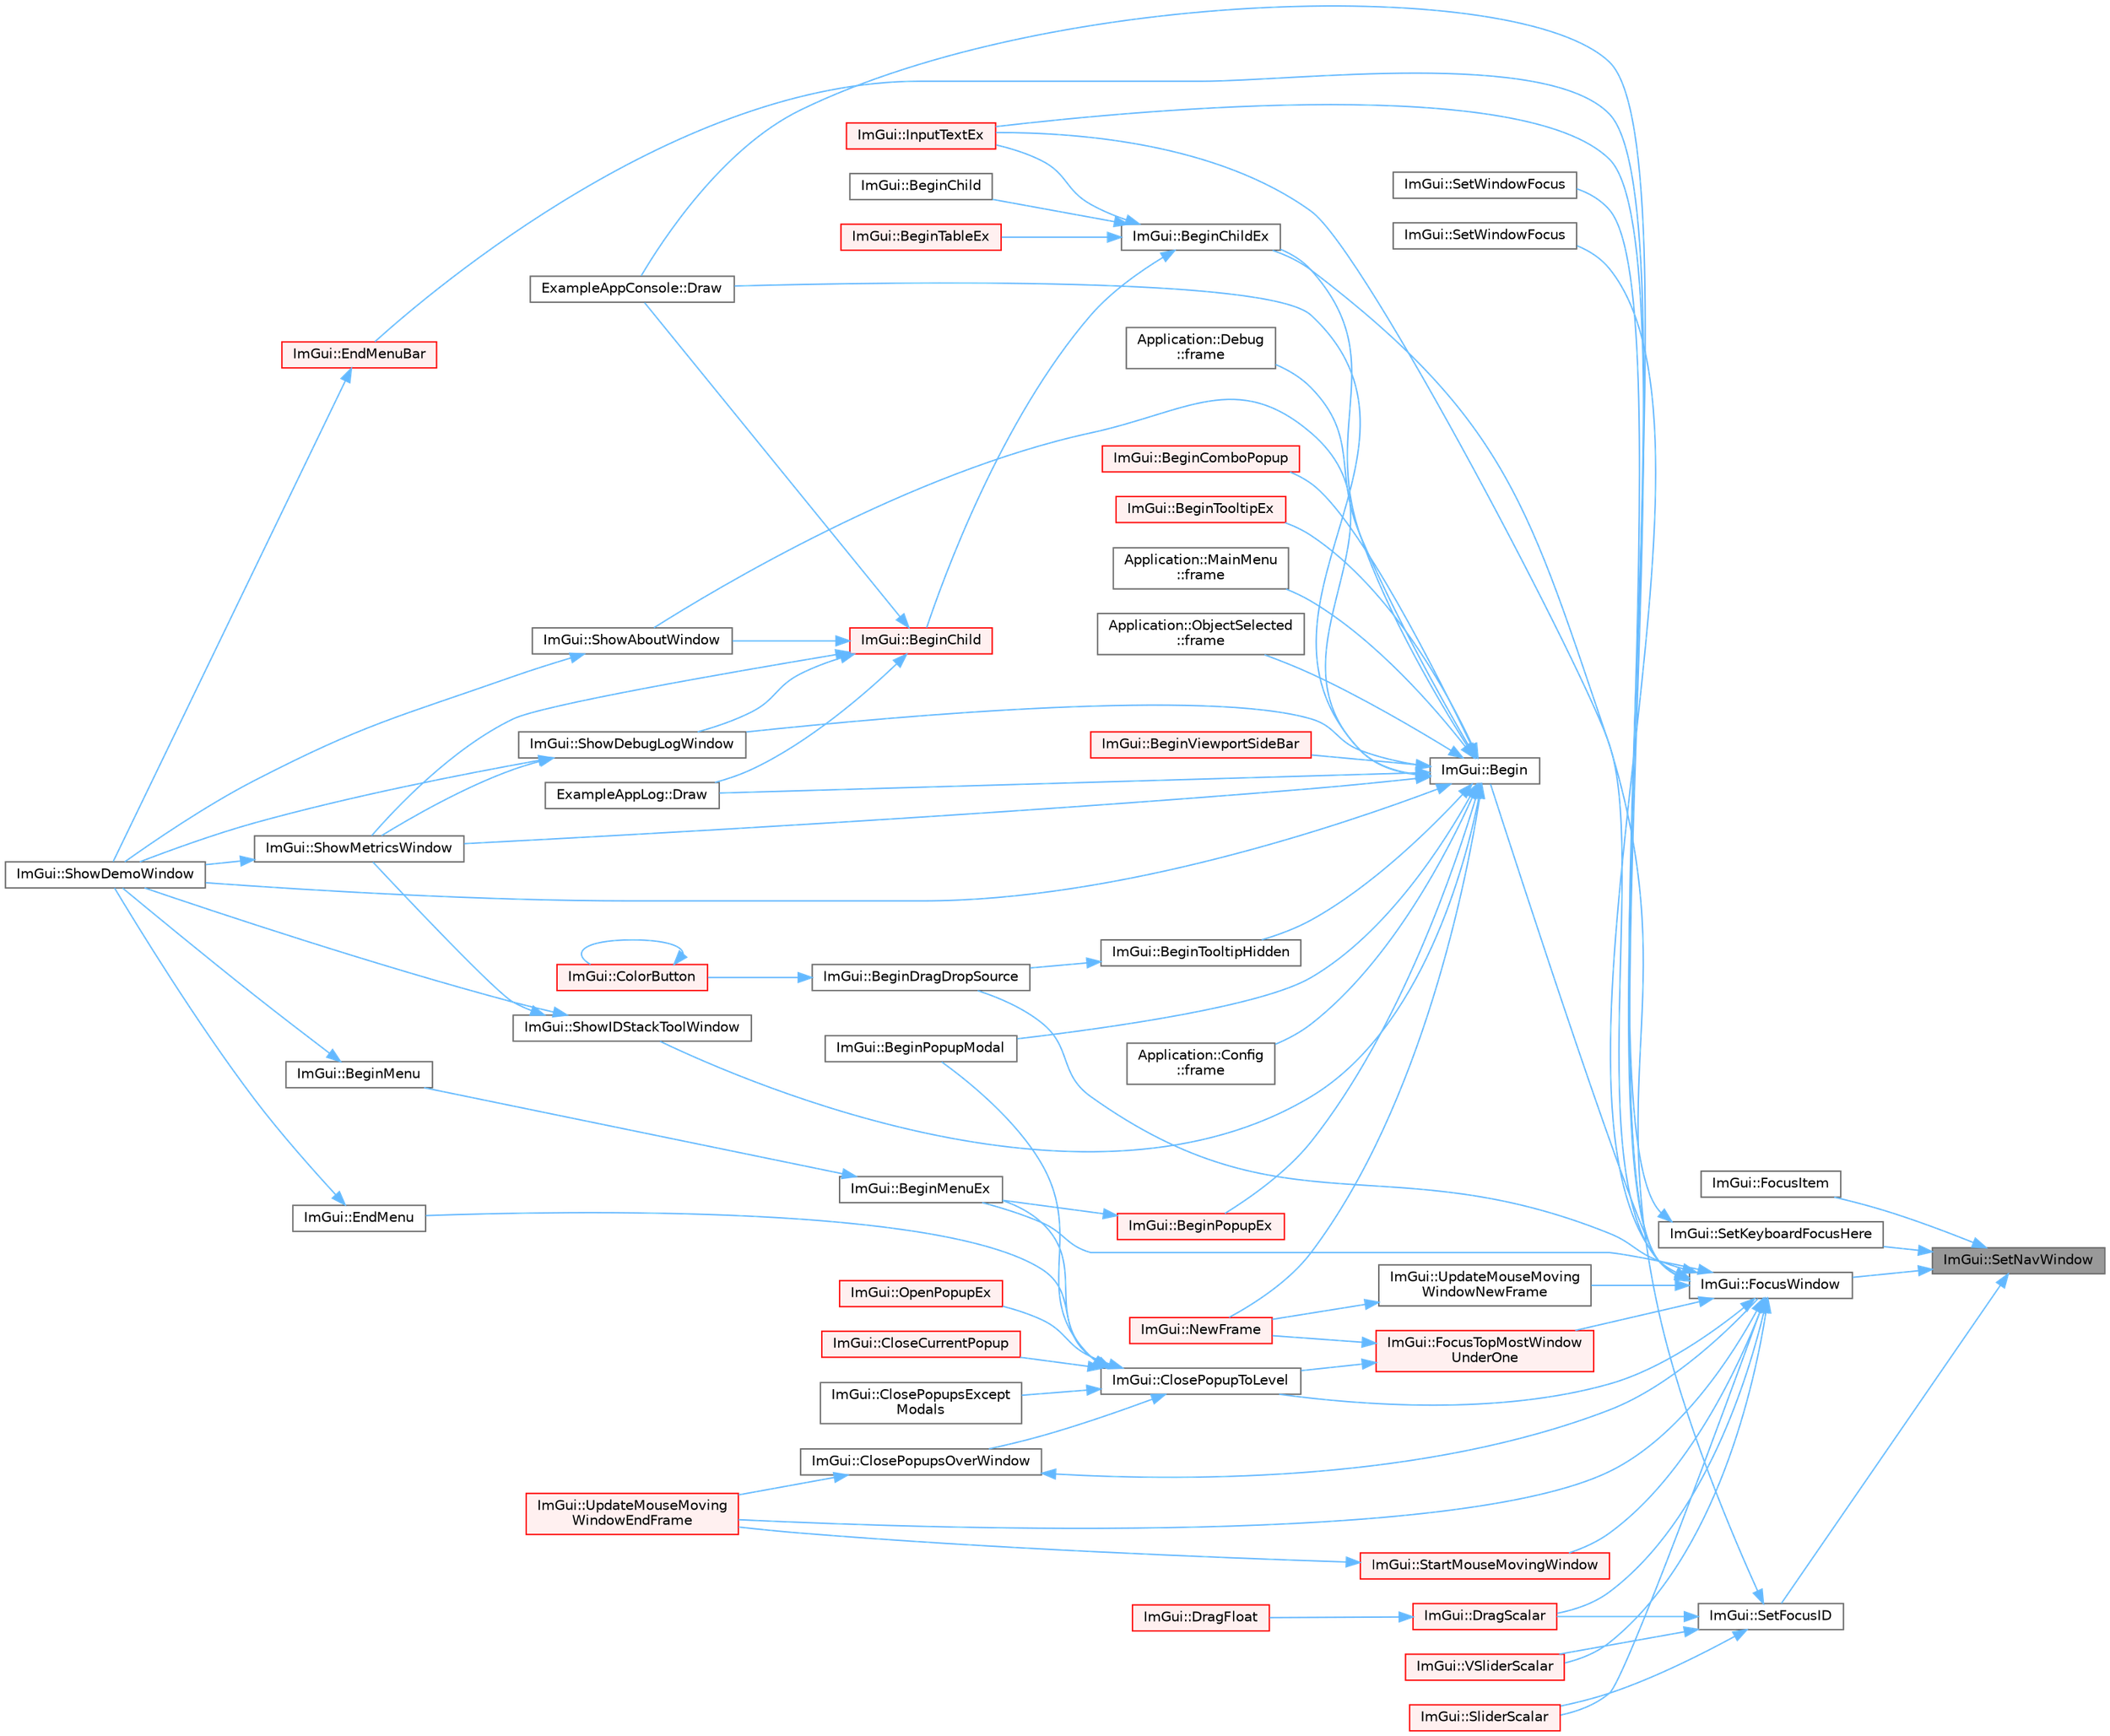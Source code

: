 digraph "ImGui::SetNavWindow"
{
 // LATEX_PDF_SIZE
  bgcolor="transparent";
  edge [fontname=Helvetica,fontsize=10,labelfontname=Helvetica,labelfontsize=10];
  node [fontname=Helvetica,fontsize=10,shape=box,height=0.2,width=0.4];
  rankdir="RL";
  Node1 [id="Node000001",label="ImGui::SetNavWindow",height=0.2,width=0.4,color="gray40", fillcolor="grey60", style="filled", fontcolor="black",tooltip=" "];
  Node1 -> Node2 [id="edge1_Node000001_Node000002",dir="back",color="steelblue1",style="solid",tooltip=" "];
  Node2 [id="Node000002",label="ImGui::FocusItem",height=0.2,width=0.4,color="grey40", fillcolor="white", style="filled",URL="$namespace_im_gui.html#ad2df2e91500b9ebd279b825684750bb5",tooltip=" "];
  Node1 -> Node3 [id="edge2_Node000001_Node000003",dir="back",color="steelblue1",style="solid",tooltip=" "];
  Node3 [id="Node000003",label="ImGui::FocusWindow",height=0.2,width=0.4,color="grey40", fillcolor="white", style="filled",URL="$namespace_im_gui.html#a27aa6f2f3aa11778c6d023b1b223f262",tooltip=" "];
  Node3 -> Node4 [id="edge3_Node000003_Node000004",dir="back",color="steelblue1",style="solid",tooltip=" "];
  Node4 [id="Node000004",label="ImGui::Begin",height=0.2,width=0.4,color="grey40", fillcolor="white", style="filled",URL="$namespace_im_gui.html#a581e58db0bc930bafa4a5d23093a2b99",tooltip=" "];
  Node4 -> Node5 [id="edge4_Node000004_Node000005",dir="back",color="steelblue1",style="solid",tooltip=" "];
  Node5 [id="Node000005",label="ImGui::BeginChildEx",height=0.2,width=0.4,color="grey40", fillcolor="white", style="filled",URL="$namespace_im_gui.html#ac36ecce0443f0b45a48484d85f653ae2",tooltip=" "];
  Node5 -> Node6 [id="edge5_Node000005_Node000006",dir="back",color="steelblue1",style="solid",tooltip=" "];
  Node6 [id="Node000006",label="ImGui::BeginChild",height=0.2,width=0.4,color="red", fillcolor="#FFF0F0", style="filled",URL="$namespace_im_gui.html#aebac8b07ee9ea0e452c98813a3e907c3",tooltip=" "];
  Node6 -> Node12 [id="edge6_Node000006_Node000012",dir="back",color="steelblue1",style="solid",tooltip=" "];
  Node12 [id="Node000012",label="ExampleAppConsole::Draw",height=0.2,width=0.4,color="grey40", fillcolor="white", style="filled",URL="$struct_example_app_console.html#a0518a09c7e8648dd52c7c06df19ac17a",tooltip=" "];
  Node6 -> Node13 [id="edge7_Node000006_Node000013",dir="back",color="steelblue1",style="solid",tooltip=" "];
  Node13 [id="Node000013",label="ExampleAppLog::Draw",height=0.2,width=0.4,color="grey40", fillcolor="white", style="filled",URL="$struct_example_app_log.html#a5ad3a4bdb89171b84aeaff96948a1f77",tooltip=" "];
  Node6 -> Node14 [id="edge8_Node000006_Node000014",dir="back",color="steelblue1",style="solid",tooltip=" "];
  Node14 [id="Node000014",label="ImGui::ShowAboutWindow",height=0.2,width=0.4,color="grey40", fillcolor="white", style="filled",URL="$namespace_im_gui.html#ac297462e33309d0540fa459bccdc9304",tooltip=" "];
  Node14 -> Node11 [id="edge9_Node000014_Node000011",dir="back",color="steelblue1",style="solid",tooltip=" "];
  Node11 [id="Node000011",label="ImGui::ShowDemoWindow",height=0.2,width=0.4,color="grey40", fillcolor="white", style="filled",URL="$namespace_im_gui.html#af95643a0ce4893b9e57c12991922fb18",tooltip=" "];
  Node6 -> Node15 [id="edge10_Node000006_Node000015",dir="back",color="steelblue1",style="solid",tooltip=" "];
  Node15 [id="Node000015",label="ImGui::ShowDebugLogWindow",height=0.2,width=0.4,color="grey40", fillcolor="white", style="filled",URL="$namespace_im_gui.html#af1b39e70cac2e1b9e62dd3c9d154cbd6",tooltip=" "];
  Node15 -> Node11 [id="edge11_Node000015_Node000011",dir="back",color="steelblue1",style="solid",tooltip=" "];
  Node15 -> Node10 [id="edge12_Node000015_Node000010",dir="back",color="steelblue1",style="solid",tooltip=" "];
  Node10 [id="Node000010",label="ImGui::ShowMetricsWindow",height=0.2,width=0.4,color="grey40", fillcolor="white", style="filled",URL="$namespace_im_gui.html#afe7a28c6eb52fff3cc27d5a698fea4ff",tooltip=" "];
  Node10 -> Node11 [id="edge13_Node000010_Node000011",dir="back",color="steelblue1",style="solid",tooltip=" "];
  Node6 -> Node10 [id="edge14_Node000006_Node000010",dir="back",color="steelblue1",style="solid",tooltip=" "];
  Node5 -> Node17 [id="edge15_Node000005_Node000017",dir="back",color="steelblue1",style="solid",tooltip=" "];
  Node17 [id="Node000017",label="ImGui::BeginChild",height=0.2,width=0.4,color="grey40", fillcolor="white", style="filled",URL="$namespace_im_gui.html#a3824e63145d50dd477deec2c7edf5c5a",tooltip=" "];
  Node5 -> Node18 [id="edge16_Node000005_Node000018",dir="back",color="steelblue1",style="solid",tooltip=" "];
  Node18 [id="Node000018",label="ImGui::BeginTableEx",height=0.2,width=0.4,color="red", fillcolor="#FFF0F0", style="filled",URL="$namespace_im_gui.html#a28046a30716afeb7738a82a5b19044ca",tooltip=" "];
  Node5 -> Node22 [id="edge17_Node000005_Node000022",dir="back",color="steelblue1",style="solid",tooltip=" "];
  Node22 [id="Node000022",label="ImGui::InputTextEx",height=0.2,width=0.4,color="red", fillcolor="#FFF0F0", style="filled",URL="$namespace_im_gui.html#af89af17ecc11653f25fea1e50e195de6",tooltip=" "];
  Node4 -> Node77 [id="edge18_Node000004_Node000077",dir="back",color="steelblue1",style="solid",tooltip=" "];
  Node77 [id="Node000077",label="ImGui::BeginComboPopup",height=0.2,width=0.4,color="red", fillcolor="#FFF0F0", style="filled",URL="$namespace_im_gui.html#a6ecb51142fcb72cd19ff002c3a7d8e25",tooltip=" "];
  Node4 -> Node81 [id="edge19_Node000004_Node000081",dir="back",color="steelblue1",style="solid",tooltip=" "];
  Node81 [id="Node000081",label="ImGui::BeginPopupEx",height=0.2,width=0.4,color="red", fillcolor="#FFF0F0", style="filled",URL="$namespace_im_gui.html#a89da3a22300e8293257b6cfdf1b83b7a",tooltip=" "];
  Node81 -> Node82 [id="edge20_Node000081_Node000082",dir="back",color="steelblue1",style="solid",tooltip=" "];
  Node82 [id="Node000082",label="ImGui::BeginMenuEx",height=0.2,width=0.4,color="grey40", fillcolor="white", style="filled",URL="$namespace_im_gui.html#a8dc671f87ed281b6445ce6ae4ab25183",tooltip=" "];
  Node82 -> Node83 [id="edge21_Node000082_Node000083",dir="back",color="steelblue1",style="solid",tooltip=" "];
  Node83 [id="Node000083",label="ImGui::BeginMenu",height=0.2,width=0.4,color="grey40", fillcolor="white", style="filled",URL="$namespace_im_gui.html#a1e55711a21f97d5dff919d697d3a7201",tooltip=" "];
  Node83 -> Node11 [id="edge22_Node000083_Node000011",dir="back",color="steelblue1",style="solid",tooltip=" "];
  Node4 -> Node101 [id="edge23_Node000004_Node000101",dir="back",color="steelblue1",style="solid",tooltip=" "];
  Node101 [id="Node000101",label="ImGui::BeginPopupModal",height=0.2,width=0.4,color="grey40", fillcolor="white", style="filled",URL="$namespace_im_gui.html#a6d840f615c198c2342968f733fda11b3",tooltip=" "];
  Node4 -> Node102 [id="edge24_Node000004_Node000102",dir="back",color="steelblue1",style="solid",tooltip=" "];
  Node102 [id="Node000102",label="ImGui::BeginTooltipEx",height=0.2,width=0.4,color="red", fillcolor="#FFF0F0", style="filled",URL="$namespace_im_gui.html#a18b17a0b20c3f2a16068b84210cfded4",tooltip=" "];
  Node4 -> Node131 [id="edge25_Node000004_Node000131",dir="back",color="steelblue1",style="solid",tooltip=" "];
  Node131 [id="Node000131",label="ImGui::BeginTooltipHidden",height=0.2,width=0.4,color="grey40", fillcolor="white", style="filled",URL="$namespace_im_gui.html#a2c44a13b5e210dbfc7de98024c25db8e",tooltip=" "];
  Node131 -> Node112 [id="edge26_Node000131_Node000112",dir="back",color="steelblue1",style="solid",tooltip=" "];
  Node112 [id="Node000112",label="ImGui::BeginDragDropSource",height=0.2,width=0.4,color="grey40", fillcolor="white", style="filled",URL="$namespace_im_gui.html#ac2609b0f034d3bcd8d70d26df8694eaa",tooltip=" "];
  Node112 -> Node113 [id="edge27_Node000112_Node000113",dir="back",color="steelblue1",style="solid",tooltip=" "];
  Node113 [id="Node000113",label="ImGui::ColorButton",height=0.2,width=0.4,color="red", fillcolor="#FFF0F0", style="filled",URL="$namespace_im_gui.html#ae2d7c8f37726810753d71d480f0af7f0",tooltip=" "];
  Node113 -> Node113 [id="edge28_Node000113_Node000113",dir="back",color="steelblue1",style="solid",tooltip=" "];
  Node4 -> Node132 [id="edge29_Node000004_Node000132",dir="back",color="steelblue1",style="solid",tooltip=" "];
  Node132 [id="Node000132",label="ImGui::BeginViewportSideBar",height=0.2,width=0.4,color="red", fillcolor="#FFF0F0", style="filled",URL="$namespace_im_gui.html#a4216382dd5ad6c17e183f9f894db2e15",tooltip=" "];
  Node4 -> Node12 [id="edge30_Node000004_Node000012",dir="back",color="steelblue1",style="solid",tooltip=" "];
  Node4 -> Node13 [id="edge31_Node000004_Node000013",dir="back",color="steelblue1",style="solid",tooltip=" "];
  Node4 -> Node31 [id="edge32_Node000004_Node000031",dir="back",color="steelblue1",style="solid",tooltip=" "];
  Node31 [id="Node000031",label="Application::Config\l::frame",height=0.2,width=0.4,color="grey40", fillcolor="white", style="filled",URL="$class_application_1_1_config.html#a291cc3a874949e121dcf83a3f90681bc",tooltip=" "];
  Node4 -> Node134 [id="edge33_Node000004_Node000134",dir="back",color="steelblue1",style="solid",tooltip=" "];
  Node134 [id="Node000134",label="Application::Debug\l::frame",height=0.2,width=0.4,color="grey40", fillcolor="white", style="filled",URL="$class_application_1_1_debug.html#a26339829cae3b768474358c34eb8ab23",tooltip=" "];
  Node4 -> Node135 [id="edge34_Node000004_Node000135",dir="back",color="steelblue1",style="solid",tooltip=" "];
  Node135 [id="Node000135",label="Application::MainMenu\l::frame",height=0.2,width=0.4,color="grey40", fillcolor="white", style="filled",URL="$class_application_1_1_main_menu.html#a868fe54ddb269b9ab03f0d7d068dd698",tooltip=" "];
  Node4 -> Node34 [id="edge35_Node000004_Node000034",dir="back",color="steelblue1",style="solid",tooltip=" "];
  Node34 [id="Node000034",label="Application::ObjectSelected\l::frame",height=0.2,width=0.4,color="grey40", fillcolor="white", style="filled",URL="$class_application_1_1_object_selected.html#a30dd507edcc6c76dd65cc0cf9dda010a",tooltip=" "];
  Node4 -> Node136 [id="edge36_Node000004_Node000136",dir="back",color="steelblue1",style="solid",tooltip=" "];
  Node136 [id="Node000136",label="ImGui::NewFrame",height=0.2,width=0.4,color="red", fillcolor="#FFF0F0", style="filled",URL="$namespace_im_gui.html#ab3f1fc018f903b7ad79fd10663375774",tooltip=" "];
  Node4 -> Node14 [id="edge37_Node000004_Node000014",dir="back",color="steelblue1",style="solid",tooltip=" "];
  Node4 -> Node15 [id="edge38_Node000004_Node000015",dir="back",color="steelblue1",style="solid",tooltip=" "];
  Node4 -> Node11 [id="edge39_Node000004_Node000011",dir="back",color="steelblue1",style="solid",tooltip=" "];
  Node4 -> Node21 [id="edge40_Node000004_Node000021",dir="back",color="steelblue1",style="solid",tooltip=" "];
  Node21 [id="Node000021",label="ImGui::ShowIDStackToolWindow",height=0.2,width=0.4,color="grey40", fillcolor="white", style="filled",URL="$namespace_im_gui.html#ab4a87bf4a874a8e5872b60b4a9b1d99e",tooltip=" "];
  Node21 -> Node11 [id="edge41_Node000021_Node000011",dir="back",color="steelblue1",style="solid",tooltip=" "];
  Node21 -> Node10 [id="edge42_Node000021_Node000010",dir="back",color="steelblue1",style="solid",tooltip=" "];
  Node4 -> Node10 [id="edge43_Node000004_Node000010",dir="back",color="steelblue1",style="solid",tooltip=" "];
  Node3 -> Node5 [id="edge44_Node000003_Node000005",dir="back",color="steelblue1",style="solid",tooltip=" "];
  Node3 -> Node112 [id="edge45_Node000003_Node000112",dir="back",color="steelblue1",style="solid",tooltip=" "];
  Node3 -> Node82 [id="edge46_Node000003_Node000082",dir="back",color="steelblue1",style="solid",tooltip=" "];
  Node3 -> Node137 [id="edge47_Node000003_Node000137",dir="back",color="steelblue1",style="solid",tooltip=" "];
  Node137 [id="Node000137",label="ImGui::ClosePopupToLevel",height=0.2,width=0.4,color="grey40", fillcolor="white", style="filled",URL="$namespace_im_gui.html#a0be705dc533a62387dc39ec5c276d2a0",tooltip=" "];
  Node137 -> Node82 [id="edge48_Node000137_Node000082",dir="back",color="steelblue1",style="solid",tooltip=" "];
  Node137 -> Node101 [id="edge49_Node000137_Node000101",dir="back",color="steelblue1",style="solid",tooltip=" "];
  Node137 -> Node138 [id="edge50_Node000137_Node000138",dir="back",color="steelblue1",style="solid",tooltip=" "];
  Node138 [id="Node000138",label="ImGui::CloseCurrentPopup",height=0.2,width=0.4,color="red", fillcolor="#FFF0F0", style="filled",URL="$namespace_im_gui.html#aeaec6479834db7918260fc082107f90b",tooltip=" "];
  Node137 -> Node147 [id="edge51_Node000137_Node000147",dir="back",color="steelblue1",style="solid",tooltip=" "];
  Node147 [id="Node000147",label="ImGui::ClosePopupsExcept\lModals",height=0.2,width=0.4,color="grey40", fillcolor="white", style="filled",URL="$namespace_im_gui.html#a6321db9d0281af83216ec69f777f63bd",tooltip=" "];
  Node137 -> Node148 [id="edge52_Node000137_Node000148",dir="back",color="steelblue1",style="solid",tooltip=" "];
  Node148 [id="Node000148",label="ImGui::ClosePopupsOverWindow",height=0.2,width=0.4,color="grey40", fillcolor="white", style="filled",URL="$namespace_im_gui.html#a0076b153c697cb85e263fcbd59340bce",tooltip=" "];
  Node148 -> Node3 [id="edge53_Node000148_Node000003",dir="back",color="steelblue1",style="solid",tooltip=" "];
  Node148 -> Node149 [id="edge54_Node000148_Node000149",dir="back",color="steelblue1",style="solid",tooltip=" "];
  Node149 [id="Node000149",label="ImGui::UpdateMouseMoving\lWindowEndFrame",height=0.2,width=0.4,color="red", fillcolor="#FFF0F0", style="filled",URL="$namespace_im_gui.html#a6f56217f28aff3a7cea846e6f44eebff",tooltip=" "];
  Node137 -> Node150 [id="edge55_Node000137_Node000150",dir="back",color="steelblue1",style="solid",tooltip=" "];
  Node150 [id="Node000150",label="ImGui::EndMenu",height=0.2,width=0.4,color="grey40", fillcolor="white", style="filled",URL="$namespace_im_gui.html#a1448a5a4e8c431c15f991e9255c0df95",tooltip=" "];
  Node150 -> Node11 [id="edge56_Node000150_Node000011",dir="back",color="steelblue1",style="solid",tooltip=" "];
  Node137 -> Node151 [id="edge57_Node000137_Node000151",dir="back",color="steelblue1",style="solid",tooltip=" "];
  Node151 [id="Node000151",label="ImGui::OpenPopupEx",height=0.2,width=0.4,color="red", fillcolor="#FFF0F0", style="filled",URL="$namespace_im_gui.html#ac1570338b44e1f1311055db7ae41c47b",tooltip=" "];
  Node3 -> Node51 [id="edge58_Node000003_Node000051",dir="back",color="steelblue1",style="solid",tooltip=" "];
  Node51 [id="Node000051",label="ImGui::DragScalar",height=0.2,width=0.4,color="red", fillcolor="#FFF0F0", style="filled",URL="$namespace_im_gui.html#a17d8926e8f44a6d00575b12081c51fe0",tooltip=" "];
  Node51 -> Node52 [id="edge59_Node000051_Node000052",dir="back",color="steelblue1",style="solid",tooltip=" "];
  Node52 [id="Node000052",label="ImGui::DragFloat",height=0.2,width=0.4,color="red", fillcolor="#FFF0F0", style="filled",URL="$namespace_im_gui.html#aab1b20e7bf98aa7bbdb26f8cd3ad91e6",tooltip=" "];
  Node3 -> Node156 [id="edge60_Node000003_Node000156",dir="back",color="steelblue1",style="solid",tooltip=" "];
  Node156 [id="Node000156",label="ImGui::EndMenuBar",height=0.2,width=0.4,color="red", fillcolor="#FFF0F0", style="filled",URL="$namespace_im_gui.html#aa226265c140eb6ee375c5b9abc69c4fc",tooltip=" "];
  Node156 -> Node11 [id="edge61_Node000156_Node000011",dir="back",color="steelblue1",style="solid",tooltip=" "];
  Node3 -> Node158 [id="edge62_Node000003_Node000158",dir="back",color="steelblue1",style="solid",tooltip=" "];
  Node158 [id="Node000158",label="ImGui::FocusTopMostWindow\lUnderOne",height=0.2,width=0.4,color="red", fillcolor="#FFF0F0", style="filled",URL="$namespace_im_gui.html#aa97e87e96c05eb3e91aa96fa68b13a2a",tooltip=" "];
  Node158 -> Node137 [id="edge63_Node000158_Node000137",dir="back",color="steelblue1",style="solid",tooltip=" "];
  Node158 -> Node136 [id="edge64_Node000158_Node000136",dir="back",color="steelblue1",style="solid",tooltip=" "];
  Node3 -> Node22 [id="edge65_Node000003_Node000022",dir="back",color="steelblue1",style="solid",tooltip=" "];
  Node3 -> Node159 [id="edge66_Node000003_Node000159",dir="back",color="steelblue1",style="solid",tooltip=" "];
  Node159 [id="Node000159",label="ImGui::SetWindowFocus",height=0.2,width=0.4,color="grey40", fillcolor="white", style="filled",URL="$namespace_im_gui.html#ac71920931ed7b7c8594ee84c6a94e7b8",tooltip=" "];
  Node3 -> Node160 [id="edge67_Node000003_Node000160",dir="back",color="steelblue1",style="solid",tooltip=" "];
  Node160 [id="Node000160",label="ImGui::SetWindowFocus",height=0.2,width=0.4,color="grey40", fillcolor="white", style="filled",URL="$namespace_im_gui.html#aa612adbb975051090898f094a1608f24",tooltip=" "];
  Node3 -> Node65 [id="edge68_Node000003_Node000065",dir="back",color="steelblue1",style="solid",tooltip=" "];
  Node65 [id="Node000065",label="ImGui::SliderScalar",height=0.2,width=0.4,color="red", fillcolor="#FFF0F0", style="filled",URL="$namespace_im_gui.html#afdd7faa9a69f75b8d674cdc207441bea",tooltip=" "];
  Node3 -> Node161 [id="edge69_Node000003_Node000161",dir="back",color="steelblue1",style="solid",tooltip=" "];
  Node161 [id="Node000161",label="ImGui::StartMouseMovingWindow",height=0.2,width=0.4,color="red", fillcolor="#FFF0F0", style="filled",URL="$namespace_im_gui.html#afd03199380411a711c74893434d91258",tooltip=" "];
  Node161 -> Node149 [id="edge70_Node000161_Node000149",dir="back",color="steelblue1",style="solid",tooltip=" "];
  Node3 -> Node149 [id="edge71_Node000003_Node000149",dir="back",color="steelblue1",style="solid",tooltip=" "];
  Node3 -> Node163 [id="edge72_Node000003_Node000163",dir="back",color="steelblue1",style="solid",tooltip=" "];
  Node163 [id="Node000163",label="ImGui::UpdateMouseMoving\lWindowNewFrame",height=0.2,width=0.4,color="grey40", fillcolor="white", style="filled",URL="$namespace_im_gui.html#a3c60e468d73a0ccd52628f0c82b42fe8",tooltip=" "];
  Node163 -> Node136 [id="edge73_Node000163_Node000136",dir="back",color="steelblue1",style="solid",tooltip=" "];
  Node3 -> Node164 [id="edge74_Node000003_Node000164",dir="back",color="steelblue1",style="solid",tooltip=" "];
  Node164 [id="Node000164",label="ImGui::VSliderScalar",height=0.2,width=0.4,color="red", fillcolor="#FFF0F0", style="filled",URL="$namespace_im_gui.html#a6ad24ca37a530d43f9d1c727d94e4829",tooltip=" "];
  Node1 -> Node167 [id="edge75_Node000001_Node000167",dir="back",color="steelblue1",style="solid",tooltip=" "];
  Node167 [id="Node000167",label="ImGui::SetFocusID",height=0.2,width=0.4,color="grey40", fillcolor="white", style="filled",URL="$namespace_im_gui.html#a8ad578d7141486ff12b59b0c251234e6",tooltip=" "];
  Node167 -> Node51 [id="edge76_Node000167_Node000051",dir="back",color="steelblue1",style="solid",tooltip=" "];
  Node167 -> Node22 [id="edge77_Node000167_Node000022",dir="back",color="steelblue1",style="solid",tooltip=" "];
  Node167 -> Node65 [id="edge78_Node000167_Node000065",dir="back",color="steelblue1",style="solid",tooltip=" "];
  Node167 -> Node164 [id="edge79_Node000167_Node000164",dir="back",color="steelblue1",style="solid",tooltip=" "];
  Node1 -> Node168 [id="edge80_Node000001_Node000168",dir="back",color="steelblue1",style="solid",tooltip=" "];
  Node168 [id="Node000168",label="ImGui::SetKeyboardFocusHere",height=0.2,width=0.4,color="grey40", fillcolor="white", style="filled",URL="$namespace_im_gui.html#ae85e5fba7e88cea8bd3ba5b687c979f2",tooltip=" "];
  Node168 -> Node12 [id="edge81_Node000168_Node000012",dir="back",color="steelblue1",style="solid",tooltip=" "];
}
